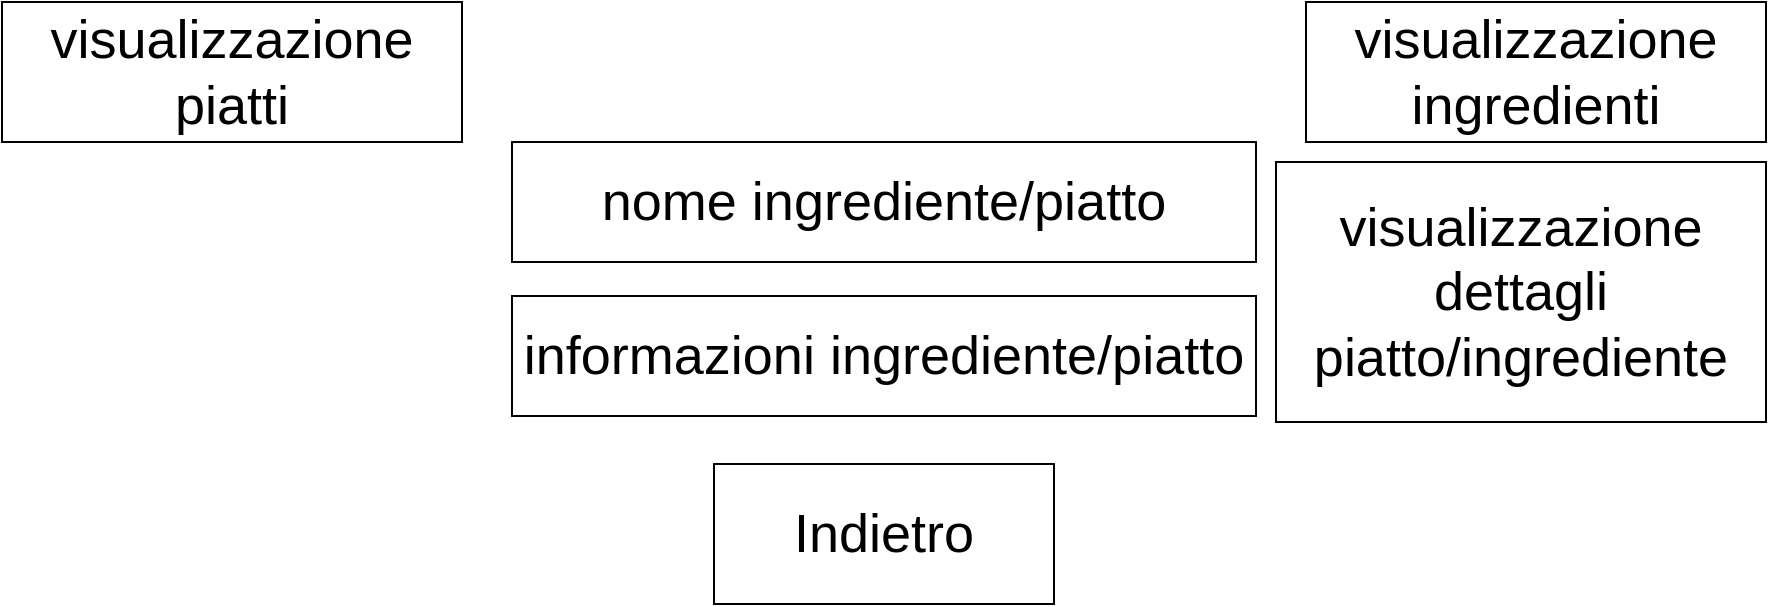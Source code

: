 <mxfile version="20.0.4" type="device"><diagram id="6tGLqfzhMlF-akjxxctK" name="Page-1"><mxGraphModel dx="1677" dy="825" grid="0" gridSize="10" guides="1" tooltips="1" connect="1" arrows="1" fold="1" page="0" pageScale="1" pageWidth="850" pageHeight="1100" math="0" shadow="0"><root><mxCell id="0"/><mxCell id="1" parent="0"/><mxCell id="Ga5v51OCHAA9ZcPj7o8H-1" value="informazioni ingrediente/piatto" style="rounded=0;whiteSpace=wrap;html=1;fontSize=27;" parent="1" vertex="1"><mxGeometry x="-451" y="325" width="372" height="60" as="geometry"/></mxCell><mxCell id="Ga5v51OCHAA9ZcPj7o8H-2" value="visualizzazione ingredienti" style="rounded=0;whiteSpace=wrap;html=1;fontSize=27;" parent="1" vertex="1"><mxGeometry x="-54" y="178" width="230" height="70" as="geometry"/></mxCell><mxCell id="Ga5v51OCHAA9ZcPj7o8H-4" value="nome ingrediente/piatto" style="rounded=0;whiteSpace=wrap;html=1;fontSize=27;" parent="1" vertex="1"><mxGeometry x="-451" y="248" width="372" height="60" as="geometry"/></mxCell><mxCell id="Ga5v51OCHAA9ZcPj7o8H-5" value="Indietro" style="rounded=0;whiteSpace=wrap;html=1;fontSize=27;" parent="1" vertex="1"><mxGeometry x="-350" y="409" width="170" height="70" as="geometry"/></mxCell><mxCell id="Ga5v51OCHAA9ZcPj7o8H-6" value="visualizzazione piatti" style="rounded=0;whiteSpace=wrap;html=1;fontSize=27;" parent="1" vertex="1"><mxGeometry x="-706" y="178" width="230" height="70" as="geometry"/></mxCell><mxCell id="pKuxqt_I0ScWhNs7GtcS-1" value="visualizzazione dettagli piatto/ingrediente" style="rounded=0;whiteSpace=wrap;html=1;fontSize=27;" vertex="1" parent="1"><mxGeometry x="-69" y="258" width="245" height="130" as="geometry"/></mxCell></root></mxGraphModel></diagram></mxfile>